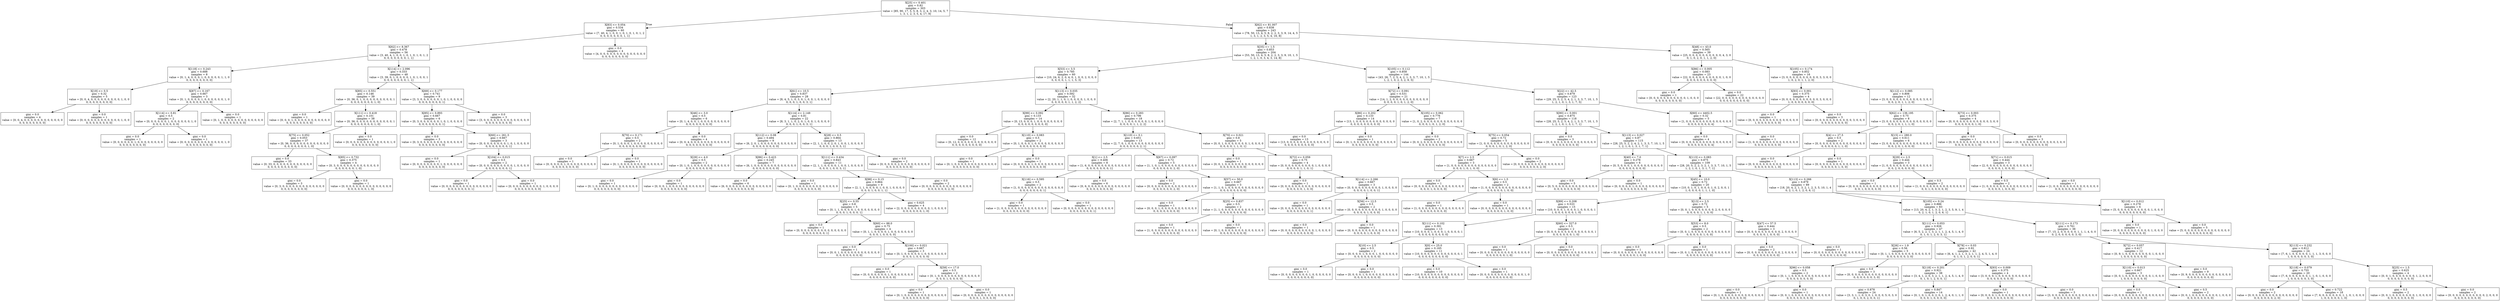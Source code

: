 digraph Tree {
node [shape=box] ;
0 [label="X[25] <= 0.401\ngini = 0.82\nsamples = 303\nvalue = [85, 90, 17, 5, 5, 8, 3, 2, 4, 3, 10, 14, 5, 7\n1, 3, 1, 2, 3, 5, 4, 17, 9]"] ;
1 [label="X[83] <= 0.054\ngini = 0.534\nsamples = 60\nvalue = [7, 40, 4, 1, 0, 0, 1, 0, 1, 0, 1, 0, 1, 2\n0, 0, 0, 0, 0, 0, 0, 1, 1]"] ;
0 -> 1 [labeldistance=2.5, labelangle=45, headlabel="True"] ;
2 [label="X[62] <= 8.367\ngini = 0.478\nsamples = 56\nvalue = [3, 40, 4, 1, 0, 0, 1, 0, 1, 0, 1, 0, 1, 2\n0, 0, 0, 0, 0, 0, 0, 1, 1]"] ;
1 -> 2 ;
3 [label="X[118] <= 0.243\ngini = 0.688\nsamples = 8\nvalue = [0, 1, 4, 0, 0, 0, 1, 0, 0, 0, 0, 0, 1, 1, 0\n0, 0, 0, 0, 0, 0, 0, 0]"] ;
2 -> 3 ;
4 [label="X[19] <= 0.5\ngini = 0.32\nsamples = 5\nvalue = [0, 0, 4, 0, 0, 0, 0, 0, 0, 0, 0, 0, 1, 0, 0\n0, 0, 0, 0, 0, 0, 0, 0]"] ;
3 -> 4 ;
5 [label="gini = 0.0\nsamples = 4\nvalue = [0, 0, 4, 0, 0, 0, 0, 0, 0, 0, 0, 0, 0, 0, 0\n0, 0, 0, 0, 0, 0, 0, 0]"] ;
4 -> 5 ;
6 [label="gini = 0.0\nsamples = 1\nvalue = [0, 0, 0, 0, 0, 0, 0, 0, 0, 0, 0, 0, 1, 0, 0\n0, 0, 0, 0, 0, 0, 0, 0]"] ;
4 -> 6 ;
7 [label="X[87] <= 0.167\ngini = 0.667\nsamples = 3\nvalue = [0, 1, 0, 0, 0, 0, 1, 0, 0, 0, 0, 0, 0, 1, 0\n0, 0, 0, 0, 0, 0, 0, 0]"] ;
3 -> 7 ;
8 [label="X[114] <= 0.81\ngini = 0.5\nsamples = 2\nvalue = [0, 0, 0, 0, 0, 0, 1, 0, 0, 0, 0, 0, 0, 1, 0\n0, 0, 0, 0, 0, 0, 0, 0]"] ;
7 -> 8 ;
9 [label="gini = 0.0\nsamples = 1\nvalue = [0, 0, 0, 0, 0, 0, 1, 0, 0, 0, 0, 0, 0, 0, 0\n0, 0, 0, 0, 0, 0, 0, 0]"] ;
8 -> 9 ;
10 [label="gini = 0.0\nsamples = 1\nvalue = [0, 0, 0, 0, 0, 0, 0, 0, 0, 0, 0, 0, 0, 1, 0\n0, 0, 0, 0, 0, 0, 0, 0]"] ;
8 -> 10 ;
11 [label="gini = 0.0\nsamples = 1\nvalue = [0, 1, 0, 0, 0, 0, 0, 0, 0, 0, 0, 0, 0, 0, 0\n0, 0, 0, 0, 0, 0, 0, 0]"] ;
7 -> 11 ;
12 [label="X[114] <= 2.096\ngini = 0.333\nsamples = 48\nvalue = [3, 39, 0, 1, 0, 0, 0, 0, 1, 0, 1, 0, 0, 1\n0, 0, 0, 0, 0, 0, 0, 1, 1]"] ;
2 -> 12 ;
13 [label="X[85] <= 0.551\ngini = 0.146\nsamples = 39\nvalue = [0, 36, 0, 1, 0, 0, 0, 0, 0, 0, 0, 0, 0, 1\n0, 0, 0, 0, 0, 0, 0, 1, 0]"] ;
12 -> 13 ;
14 [label="gini = 0.0\nsamples = 1\nvalue = [0, 0, 0, 1, 0, 0, 0, 0, 0, 0, 0, 0, 0, 0, 0\n0, 0, 0, 0, 0, 0, 0, 0]"] ;
13 -> 14 ;
15 [label="X[111] <= 0.418\ngini = 0.101\nsamples = 38\nvalue = [0, 36, 0, 0, 0, 0, 0, 0, 0, 0, 0, 0, 0, 1\n0, 0, 0, 0, 0, 0, 0, 1, 0]"] ;
13 -> 15 ;
16 [label="X[75] <= 0.052\ngini = 0.053\nsamples = 37\nvalue = [0, 36, 0, 0, 0, 0, 0, 0, 0, 0, 0, 0, 0, 0\n0, 0, 0, 0, 0, 0, 0, 1, 0]"] ;
15 -> 16 ;
17 [label="gini = 0.0\nsamples = 33\nvalue = [0, 33, 0, 0, 0, 0, 0, 0, 0, 0, 0, 0, 0, 0\n0, 0, 0, 0, 0, 0, 0, 0, 0]"] ;
16 -> 17 ;
18 [label="X[85] <= 0.732\ngini = 0.375\nsamples = 4\nvalue = [0, 3, 0, 0, 0, 0, 0, 0, 0, 0, 0, 0, 0, 0, 0\n0, 0, 0, 0, 0, 0, 1, 0]"] ;
16 -> 18 ;
19 [label="gini = 0.0\nsamples = 3\nvalue = [0, 3, 0, 0, 0, 0, 0, 0, 0, 0, 0, 0, 0, 0, 0\n0, 0, 0, 0, 0, 0, 0, 0]"] ;
18 -> 19 ;
20 [label="gini = 0.0\nsamples = 1\nvalue = [0, 0, 0, 0, 0, 0, 0, 0, 0, 0, 0, 0, 0, 0, 0\n0, 0, 0, 0, 0, 0, 1, 0]"] ;
18 -> 20 ;
21 [label="gini = 0.0\nsamples = 1\nvalue = [0, 0, 0, 0, 0, 0, 0, 0, 0, 0, 0, 0, 0, 1, 0\n0, 0, 0, 0, 0, 0, 0, 0]"] ;
15 -> 21 ;
22 [label="X[69] <= 0.177\ngini = 0.741\nsamples = 9\nvalue = [3, 3, 0, 0, 0, 0, 0, 0, 1, 0, 1, 0, 0, 0, 0\n0, 0, 0, 0, 0, 0, 0, 1]"] ;
12 -> 22 ;
23 [label="X[85] <= 0.893\ngini = 0.667\nsamples = 6\nvalue = [0, 3, 0, 0, 0, 0, 0, 0, 1, 0, 1, 0, 0, 0, 0\n0, 0, 0, 0, 0, 0, 0, 1]"] ;
22 -> 23 ;
24 [label="gini = 0.0\nsamples = 3\nvalue = [0, 3, 0, 0, 0, 0, 0, 0, 0, 0, 0, 0, 0, 0, 0\n0, 0, 0, 0, 0, 0, 0, 0]"] ;
23 -> 24 ;
25 [label="X[60] <= 261.5\ngini = 0.667\nsamples = 3\nvalue = [0, 0, 0, 0, 0, 0, 0, 0, 1, 0, 1, 0, 0, 0, 0\n0, 0, 0, 0, 0, 0, 0, 1]"] ;
23 -> 25 ;
26 [label="gini = 0.0\nsamples = 1\nvalue = [0, 0, 0, 0, 0, 0, 0, 0, 1, 0, 0, 0, 0, 0, 0\n0, 0, 0, 0, 0, 0, 0, 0]"] ;
25 -> 26 ;
27 [label="X[104] <= 0.015\ngini = 0.5\nsamples = 2\nvalue = [0, 0, 0, 0, 0, 0, 0, 0, 0, 0, 1, 0, 0, 0, 0\n0, 0, 0, 0, 0, 0, 0, 1]"] ;
25 -> 27 ;
28 [label="gini = 0.0\nsamples = 1\nvalue = [0, 0, 0, 0, 0, 0, 0, 0, 0, 0, 0, 0, 0, 0, 0\n0, 0, 0, 0, 0, 0, 0, 1]"] ;
27 -> 28 ;
29 [label="gini = 0.0\nsamples = 1\nvalue = [0, 0, 0, 0, 0, 0, 0, 0, 0, 0, 1, 0, 0, 0, 0\n0, 0, 0, 0, 0, 0, 0, 0]"] ;
27 -> 29 ;
30 [label="gini = 0.0\nsamples = 3\nvalue = [3, 0, 0, 0, 0, 0, 0, 0, 0, 0, 0, 0, 0, 0, 0\n0, 0, 0, 0, 0, 0, 0, 0]"] ;
22 -> 30 ;
31 [label="gini = 0.0\nsamples = 4\nvalue = [4, 0, 0, 0, 0, 0, 0, 0, 0, 0, 0, 0, 0, 0, 0\n0, 0, 0, 0, 0, 0, 0, 0]"] ;
1 -> 31 ;
32 [label="X[62] <= 81.007\ngini = 0.838\nsamples = 243\nvalue = [78, 50, 13, 4, 5, 8, 2, 2, 3, 3, 9, 14, 4, 5\n1, 3, 1, 2, 3, 5, 4, 16, 8]"] ;
0 -> 32 [labeldistance=2.5, labelangle=-45, headlabel="False"] ;
33 [label="X[35] <= 1.5\ngini = 0.853\nsamples = 204\nvalue = [53, 50, 13, 4, 5, 8, 2, 2, 3, 3, 9, 10, 1, 5\n1, 2, 1, 0, 3, 4, 3, 14, 8]"] ;
32 -> 33 ;
34 [label="X[53] <= 3.5\ngini = 0.785\nsamples = 60\nvalue = [10, 24, 6, 2, 0, 4, 0, 1, 0, 0, 2, 0, 0, 0\n0, 0, 0, 0, 1, 1, 1, 5, 3]"] ;
33 -> 34 ;
35 [label="X[61] <= 10.5\ngini = 0.837\nsamples = 28\nvalue = [8, 4, 5, 1, 0, 3, 0, 1, 0, 0, 1, 0, 0, 0, 0\n0, 0, 0, 1, 0, 0, 3, 1]"] ;
34 -> 35 ;
36 [label="X[46] <= 3.0\ngini = 0.5\nsamples = 6\nvalue = [0, 1, 4, 0, 0, 1, 0, 0, 0, 0, 0, 0, 0, 0, 0\n0, 0, 0, 0, 0, 0, 0, 0]"] ;
35 -> 36 ;
37 [label="X[70] <= 0.171\ngini = 0.5\nsamples = 2\nvalue = [0, 1, 0, 0, 0, 1, 0, 0, 0, 0, 0, 0, 0, 0, 0\n0, 0, 0, 0, 0, 0, 0, 0]"] ;
36 -> 37 ;
38 [label="gini = 0.0\nsamples = 1\nvalue = [0, 0, 0, 0, 0, 1, 0, 0, 0, 0, 0, 0, 0, 0, 0\n0, 0, 0, 0, 0, 0, 0, 0]"] ;
37 -> 38 ;
39 [label="gini = 0.0\nsamples = 1\nvalue = [0, 1, 0, 0, 0, 0, 0, 0, 0, 0, 0, 0, 0, 0, 0\n0, 0, 0, 0, 0, 0, 0, 0]"] ;
37 -> 39 ;
40 [label="gini = 0.0\nsamples = 4\nvalue = [0, 0, 4, 0, 0, 0, 0, 0, 0, 0, 0, 0, 0, 0, 0\n0, 0, 0, 0, 0, 0, 0, 0]"] ;
36 -> 40 ;
41 [label="X[114] <= 2.149\ngini = 0.81\nsamples = 22\nvalue = [8, 3, 1, 1, 0, 2, 0, 1, 0, 0, 1, 0, 0, 0, 0\n0, 0, 0, 1, 0, 0, 3, 1]"] ;
35 -> 41 ;
42 [label="X[112] <= 0.08\ngini = 0.494\nsamples = 9\nvalue = [6, 2, 0, 1, 0, 0, 0, 0, 0, 0, 0, 0, 0, 0, 0\n0, 0, 0, 0, 0, 0, 0, 0]"] ;
41 -> 42 ;
43 [label="X[29] <= 4.0\ngini = 0.5\nsamples = 2\nvalue = [0, 1, 0, 1, 0, 0, 0, 0, 0, 0, 0, 0, 0, 0, 0\n0, 0, 0, 0, 0, 0, 0, 0]"] ;
42 -> 43 ;
44 [label="gini = 0.0\nsamples = 1\nvalue = [0, 1, 0, 0, 0, 0, 0, 0, 0, 0, 0, 0, 0, 0, 0\n0, 0, 0, 0, 0, 0, 0, 0]"] ;
43 -> 44 ;
45 [label="gini = 0.0\nsamples = 1\nvalue = [0, 0, 0, 1, 0, 0, 0, 0, 0, 0, 0, 0, 0, 0, 0\n0, 0, 0, 0, 0, 0, 0, 0]"] ;
43 -> 45 ;
46 [label="X[86] <= 0.423\ngini = 0.245\nsamples = 7\nvalue = [6, 1, 0, 0, 0, 0, 0, 0, 0, 0, 0, 0, 0, 0, 0\n0, 0, 0, 0, 0, 0, 0, 0]"] ;
42 -> 46 ;
47 [label="gini = 0.0\nsamples = 6\nvalue = [6, 0, 0, 0, 0, 0, 0, 0, 0, 0, 0, 0, 0, 0, 0\n0, 0, 0, 0, 0, 0, 0, 0]"] ;
46 -> 47 ;
48 [label="gini = 0.0\nsamples = 1\nvalue = [0, 1, 0, 0, 0, 0, 0, 0, 0, 0, 0, 0, 0, 0, 0\n0, 0, 0, 0, 0, 0, 0, 0]"] ;
46 -> 48 ;
49 [label="X[28] <= 0.5\ngini = 0.864\nsamples = 13\nvalue = [2, 1, 1, 0, 0, 2, 0, 1, 0, 0, 1, 0, 0, 0, 0\n0, 0, 0, 1, 0, 0, 3, 1]"] ;
41 -> 49 ;
50 [label="X[111] <= 0.434\ngini = 0.843\nsamples = 11\nvalue = [2, 1, 1, 0, 0, 0, 0, 1, 0, 0, 1, 0, 0, 0, 0\n0, 0, 0, 1, 0, 0, 3, 1]"] ;
49 -> 50 ;
51 [label="X[98] <= 0.15\ngini = 0.864\nsamples = 9\nvalue = [2, 1, 1, 0, 0, 0, 0, 1, 0, 0, 1, 0, 0, 0, 0\n0, 0, 0, 1, 0, 0, 1, 1]"] ;
50 -> 51 ;
52 [label="X[25] <= 0.55\ngini = 0.8\nsamples = 5\nvalue = [0, 1, 1, 0, 0, 0, 0, 1, 0, 0, 0, 0, 0, 0, 0\n0, 0, 0, 1, 0, 0, 0, 1]"] ;
51 -> 52 ;
53 [label="gini = 0.0\nsamples = 1\nvalue = [0, 0, 0, 0, 0, 0, 0, 0, 0, 0, 0, 0, 0, 0, 0\n0, 0, 0, 0, 0, 0, 0, 1]"] ;
52 -> 53 ;
54 [label="X[60] <= 88.0\ngini = 0.75\nsamples = 4\nvalue = [0, 1, 1, 0, 0, 0, 0, 1, 0, 0, 0, 0, 0, 0, 0\n0, 0, 0, 1, 0, 0, 0, 0]"] ;
52 -> 54 ;
55 [label="gini = 0.0\nsamples = 1\nvalue = [0, 0, 1, 0, 0, 0, 0, 0, 0, 0, 0, 0, 0, 0, 0\n0, 0, 0, 0, 0, 0, 0, 0]"] ;
54 -> 55 ;
56 [label="X[100] <= 0.021\ngini = 0.667\nsamples = 3\nvalue = [0, 1, 0, 0, 0, 0, 0, 1, 0, 0, 0, 0, 0, 0, 0\n0, 0, 0, 1, 0, 0, 0, 0]"] ;
54 -> 56 ;
57 [label="gini = 0.0\nsamples = 1\nvalue = [0, 0, 0, 0, 0, 0, 0, 1, 0, 0, 0, 0, 0, 0, 0\n0, 0, 0, 0, 0, 0, 0, 0]"] ;
56 -> 57 ;
58 [label="X[58] <= 17.0\ngini = 0.5\nsamples = 2\nvalue = [0, 1, 0, 0, 0, 0, 0, 0, 0, 0, 0, 0, 0, 0, 0\n0, 0, 0, 1, 0, 0, 0, 0]"] ;
56 -> 58 ;
59 [label="gini = 0.0\nsamples = 1\nvalue = [0, 1, 0, 0, 0, 0, 0, 0, 0, 0, 0, 0, 0, 0, 0\n0, 0, 0, 0, 0, 0, 0, 0]"] ;
58 -> 59 ;
60 [label="gini = 0.0\nsamples = 1\nvalue = [0, 0, 0, 0, 0, 0, 0, 0, 0, 0, 0, 0, 0, 0, 0\n0, 0, 0, 1, 0, 0, 0, 0]"] ;
58 -> 60 ;
61 [label="gini = 0.625\nsamples = 4\nvalue = [2, 0, 0, 0, 0, 0, 0, 0, 0, 0, 1, 0, 0, 0, 0\n0, 0, 0, 0, 0, 0, 1, 0]"] ;
51 -> 61 ;
62 [label="gini = 0.0\nsamples = 2\nvalue = [0, 0, 0, 0, 0, 0, 0, 0, 0, 0, 0, 0, 0, 0, 0\n0, 0, 0, 0, 0, 0, 2, 0]"] ;
50 -> 62 ;
63 [label="gini = 0.0\nsamples = 2\nvalue = [0, 0, 0, 0, 0, 2, 0, 0, 0, 0, 0, 0, 0, 0, 0\n0, 0, 0, 0, 0, 0, 0, 0]"] ;
49 -> 63 ;
64 [label="X[113] <= 0.035\ngini = 0.592\nsamples = 32\nvalue = [2, 20, 1, 1, 0, 1, 0, 0, 0, 0, 1, 0, 0, 0\n0, 0, 0, 0, 0, 1, 1, 2, 2]"] ;
34 -> 64 ;
65 [label="X[99] <= 0.092\ngini = 0.133\nsamples = 14\nvalue = [0, 13, 0, 0, 0, 1, 0, 0, 0, 0, 0, 0, 0, 0\n0, 0, 0, 0, 0, 0, 0, 0, 0]"] ;
64 -> 65 ;
66 [label="gini = 0.0\nsamples = 12\nvalue = [0, 12, 0, 0, 0, 0, 0, 0, 0, 0, 0, 0, 0, 0\n0, 0, 0, 0, 0, 0, 0, 0, 0]"] ;
65 -> 66 ;
67 [label="X[110] <= 0.083\ngini = 0.5\nsamples = 2\nvalue = [0, 1, 0, 0, 0, 1, 0, 0, 0, 0, 0, 0, 0, 0, 0\n0, 0, 0, 0, 0, 0, 0, 0]"] ;
65 -> 67 ;
68 [label="gini = 0.0\nsamples = 1\nvalue = [0, 1, 0, 0, 0, 0, 0, 0, 0, 0, 0, 0, 0, 0, 0\n0, 0, 0, 0, 0, 0, 0, 0]"] ;
67 -> 68 ;
69 [label="gini = 0.0\nsamples = 1\nvalue = [0, 0, 0, 0, 0, 1, 0, 0, 0, 0, 0, 0, 0, 0, 0\n0, 0, 0, 0, 0, 0, 0, 0]"] ;
67 -> 69 ;
70 [label="X[86] <= 0.283\ngini = 0.796\nsamples = 18\nvalue = [2, 7, 1, 1, 0, 0, 0, 0, 0, 0, 1, 0, 0, 0, 0\n0, 0, 0, 0, 1, 1, 2, 2]"] ;
64 -> 70 ;
71 [label="X[110] <= 0.1\ngini = 0.651\nsamples = 13\nvalue = [2, 7, 0, 1, 0, 0, 0, 0, 0, 0, 0, 0, 0, 0, 0\n0, 0, 0, 0, 0, 0, 2, 1]"] ;
70 -> 71 ;
72 [label="X[1] <= 2.5\ngini = 0.406\nsamples = 8\nvalue = [1, 6, 0, 0, 0, 0, 0, 0, 0, 0, 0, 0, 0, 0, 0\n0, 0, 0, 0, 0, 0, 0, 1]"] ;
71 -> 72 ;
73 [label="X[116] <= 0.595\ngini = 0.5\nsamples = 2\nvalue = [1, 0, 0, 0, 0, 0, 0, 0, 0, 0, 0, 0, 0, 0, 0\n0, 0, 0, 0, 0, 0, 0, 1]"] ;
72 -> 73 ;
74 [label="gini = 0.0\nsamples = 1\nvalue = [1, 0, 0, 0, 0, 0, 0, 0, 0, 0, 0, 0, 0, 0, 0\n0, 0, 0, 0, 0, 0, 0, 0]"] ;
73 -> 74 ;
75 [label="gini = 0.0\nsamples = 1\nvalue = [0, 0, 0, 0, 0, 0, 0, 0, 0, 0, 0, 0, 0, 0, 0\n0, 0, 0, 0, 0, 0, 0, 1]"] ;
73 -> 75 ;
76 [label="gini = 0.0\nsamples = 6\nvalue = [0, 6, 0, 0, 0, 0, 0, 0, 0, 0, 0, 0, 0, 0, 0\n0, 0, 0, 0, 0, 0, 0, 0]"] ;
72 -> 76 ;
77 [label="X[67] <= 0.097\ngini = 0.72\nsamples = 5\nvalue = [1, 1, 0, 1, 0, 0, 0, 0, 0, 0, 0, 0, 0, 0, 0\n0, 0, 0, 0, 0, 0, 2, 0]"] ;
71 -> 77 ;
78 [label="gini = 0.0\nsamples = 2\nvalue = [0, 0, 0, 0, 0, 0, 0, 0, 0, 0, 0, 0, 0, 0, 0\n0, 0, 0, 0, 0, 0, 2, 0]"] ;
77 -> 78 ;
79 [label="X[57] <= 50.0\ngini = 0.667\nsamples = 3\nvalue = [1, 1, 0, 1, 0, 0, 0, 0, 0, 0, 0, 0, 0, 0, 0\n0, 0, 0, 0, 0, 0, 0, 0]"] ;
77 -> 79 ;
80 [label="gini = 0.0\nsamples = 1\nvalue = [0, 0, 0, 1, 0, 0, 0, 0, 0, 0, 0, 0, 0, 0, 0\n0, 0, 0, 0, 0, 0, 0, 0]"] ;
79 -> 80 ;
81 [label="X[25] <= 0.837\ngini = 0.5\nsamples = 2\nvalue = [1, 1, 0, 0, 0, 0, 0, 0, 0, 0, 0, 0, 0, 0, 0\n0, 0, 0, 0, 0, 0, 0, 0]"] ;
79 -> 81 ;
82 [label="gini = 0.0\nsamples = 1\nvalue = [1, 0, 0, 0, 0, 0, 0, 0, 0, 0, 0, 0, 0, 0, 0\n0, 0, 0, 0, 0, 0, 0, 0]"] ;
81 -> 82 ;
83 [label="gini = 0.0\nsamples = 1\nvalue = [0, 1, 0, 0, 0, 0, 0, 0, 0, 0, 0, 0, 0, 0, 0\n0, 0, 0, 0, 0, 0, 0, 0]"] ;
81 -> 83 ;
84 [label="X[70] <= 0.021\ngini = 0.8\nsamples = 5\nvalue = [0, 0, 1, 0, 0, 0, 0, 0, 0, 0, 1, 0, 0, 0, 0\n0, 0, 0, 0, 1, 1, 0, 1]"] ;
70 -> 84 ;
85 [label="gini = 0.0\nsamples = 1\nvalue = [0, 0, 1, 0, 0, 0, 0, 0, 0, 0, 0, 0, 0, 0, 0\n0, 0, 0, 0, 0, 0, 0, 0]"] ;
84 -> 85 ;
86 [label="X[72] <= 0.059\ngini = 0.75\nsamples = 4\nvalue = [0, 0, 0, 0, 0, 0, 0, 0, 0, 0, 1, 0, 0, 0, 0\n0, 0, 0, 0, 1, 1, 0, 1]"] ;
84 -> 86 ;
87 [label="gini = 0.0\nsamples = 1\nvalue = [0, 0, 0, 0, 0, 0, 0, 0, 0, 0, 0, 0, 0, 0, 0\n0, 0, 0, 0, 0, 1, 0, 0]"] ;
86 -> 87 ;
88 [label="X[114] <= 2.266\ngini = 0.667\nsamples = 3\nvalue = [0, 0, 0, 0, 0, 0, 0, 0, 0, 0, 1, 0, 0, 0, 0\n0, 0, 0, 0, 1, 0, 0, 1]"] ;
86 -> 88 ;
89 [label="gini = 0.0\nsamples = 1\nvalue = [0, 0, 0, 0, 0, 0, 0, 0, 0, 0, 0, 0, 0, 0, 0\n0, 0, 0, 0, 0, 0, 0, 1]"] ;
88 -> 89 ;
90 [label="X[56] <= 12.5\ngini = 0.5\nsamples = 2\nvalue = [0, 0, 0, 0, 0, 0, 0, 0, 0, 0, 1, 0, 0, 0, 0\n0, 0, 0, 0, 1, 0, 0, 0]"] ;
88 -> 90 ;
91 [label="gini = 0.0\nsamples = 1\nvalue = [0, 0, 0, 0, 0, 0, 0, 0, 0, 0, 1, 0, 0, 0, 0\n0, 0, 0, 0, 0, 0, 0, 0]"] ;
90 -> 91 ;
92 [label="gini = 0.0\nsamples = 1\nvalue = [0, 0, 0, 0, 0, 0, 0, 0, 0, 0, 0, 0, 0, 0, 0\n0, 0, 0, 0, 1, 0, 0, 0]"] ;
90 -> 92 ;
93 [label="X[105] <= 0.112\ngini = 0.858\nsamples = 144\nvalue = [43, 26, 7, 2, 5, 4, 2, 1, 3, 3, 7, 10, 1, 5\n1, 2, 1, 0, 2, 3, 2, 9, 5]"] ;
33 -> 93 ;
94 [label="X[72] <= 0.091\ngini = 0.531\nsamples = 21\nvalue = [14, 1, 2, 0, 0, 0, 0, 0, 0, 0, 0, 0, 0, 0\n0, 0, 0, 0, 1, 0, 1, 2, 0]"] ;
93 -> 94 ;
95 [label="X[86] <= 0.202\ngini = 0.133\nsamples = 14\nvalue = [13, 1, 0, 0, 0, 0, 0, 0, 0, 0, 0, 0, 0, 0\n0, 0, 0, 0, 0, 0, 0, 0, 0]"] ;
94 -> 95 ;
96 [label="gini = 0.0\nsamples = 13\nvalue = [13, 0, 0, 0, 0, 0, 0, 0, 0, 0, 0, 0, 0, 0\n0, 0, 0, 0, 0, 0, 0, 0, 0]"] ;
95 -> 96 ;
97 [label="gini = 0.0\nsamples = 1\nvalue = [0, 1, 0, 0, 0, 0, 0, 0, 0, 0, 0, 0, 0, 0, 0\n0, 0, 0, 0, 0, 0, 0, 0]"] ;
95 -> 97 ;
98 [label="X[105] <= 0.062\ngini = 0.776\nsamples = 7\nvalue = [1, 0, 2, 0, 0, 0, 0, 0, 0, 0, 0, 0, 0, 0, 0\n0, 0, 0, 1, 0, 1, 2, 0]"] ;
94 -> 98 ;
99 [label="gini = 0.0\nsamples = 2\nvalue = [0, 0, 2, 0, 0, 0, 0, 0, 0, 0, 0, 0, 0, 0, 0\n0, 0, 0, 0, 0, 0, 0, 0]"] ;
98 -> 99 ;
100 [label="X[75] <= 0.054\ngini = 0.72\nsamples = 5\nvalue = [1, 0, 0, 0, 0, 0, 0, 0, 0, 0, 0, 0, 0, 0, 0\n0, 0, 0, 1, 0, 1, 2, 0]"] ;
98 -> 100 ;
101 [label="X[7] <= 2.5\ngini = 0.667\nsamples = 3\nvalue = [1, 0, 0, 0, 0, 0, 0, 0, 0, 0, 0, 0, 0, 0, 0\n0, 0, 0, 1, 0, 1, 0, 0]"] ;
100 -> 101 ;
102 [label="gini = 0.0\nsamples = 1\nvalue = [0, 0, 0, 0, 0, 0, 0, 0, 0, 0, 0, 0, 0, 0, 0\n0, 0, 0, 1, 0, 0, 0, 0]"] ;
101 -> 102 ;
103 [label="X[6] <= 1.5\ngini = 0.5\nsamples = 2\nvalue = [1, 0, 0, 0, 0, 0, 0, 0, 0, 0, 0, 0, 0, 0, 0\n0, 0, 0, 0, 0, 1, 0, 0]"] ;
101 -> 103 ;
104 [label="gini = 0.0\nsamples = 1\nvalue = [1, 0, 0, 0, 0, 0, 0, 0, 0, 0, 0, 0, 0, 0, 0\n0, 0, 0, 0, 0, 0, 0, 0]"] ;
103 -> 104 ;
105 [label="gini = 0.0\nsamples = 1\nvalue = [0, 0, 0, 0, 0, 0, 0, 0, 0, 0, 0, 0, 0, 0, 0\n0, 0, 0, 0, 0, 1, 0, 0]"] ;
103 -> 105 ;
106 [label="gini = 0.0\nsamples = 2\nvalue = [0, 0, 0, 0, 0, 0, 0, 0, 0, 0, 0, 0, 0, 0, 0\n0, 0, 0, 0, 0, 0, 2, 0]"] ;
100 -> 106 ;
107 [label="X[22] <= 42.5\ngini = 0.879\nsamples = 123\nvalue = [29, 25, 5, 2, 5, 4, 2, 1, 3, 3, 7, 10, 1, 5\n1, 2, 1, 0, 1, 3, 1, 7, 5]"] ;
93 -> 107 ;
108 [label="X[90] <= 0.001\ngini = 0.875\nsamples = 118\nvalue = [28, 25, 5, 2, 5, 4, 2, 1, 3, 3, 7, 10, 1, 5\n1, 2, 1, 0, 1, 3, 1, 7, 1]"] ;
107 -> 108 ;
109 [label="gini = 0.0\nsamples = 3\nvalue = [0, 0, 0, 0, 3, 0, 0, 0, 0, 0, 0, 0, 0, 0, 0\n0, 0, 0, 0, 0, 0, 0, 0]"] ;
108 -> 109 ;
110 [label="X[113] <= 0.027\ngini = 0.87\nsamples = 115\nvalue = [28, 25, 5, 2, 2, 4, 2, 1, 3, 3, 7, 10, 1, 5\n1, 2, 1, 0, 1, 3, 1, 7, 1]"] ;
108 -> 110 ;
111 [label="X[40] <= 7.0\ngini = 0.278\nsamples = 6\nvalue = [0, 5, 0, 0, 0, 1, 0, 0, 0, 0, 0, 0, 0, 0, 0\n0, 0, 0, 0, 0, 0, 0, 0]"] ;
110 -> 111 ;
112 [label="gini = 0.0\nsamples = 5\nvalue = [0, 5, 0, 0, 0, 0, 0, 0, 0, 0, 0, 0, 0, 0, 0\n0, 0, 0, 0, 0, 0, 0, 0]"] ;
111 -> 112 ;
113 [label="gini = 0.0\nsamples = 1\nvalue = [0, 0, 0, 0, 0, 1, 0, 0, 0, 0, 0, 0, 0, 0, 0\n0, 0, 0, 0, 0, 0, 0, 0]"] ;
111 -> 113 ;
114 [label="X[113] <= 0.083\ngini = 0.875\nsamples = 109\nvalue = [28, 20, 5, 2, 2, 3, 2, 1, 3, 3, 7, 10, 1, 5\n1, 2, 1, 0, 1, 3, 1, 7, 1]"] ;
110 -> 114 ;
115 [label="X[45] <= 10.0\ngini = 0.72\nsamples = 20\nvalue = [10, 0, 1, 0, 1, 0, 0, 0, 1, 0, 2, 0, 0, 1\n1, 0, 0, 0, 0, 1, 1, 1, 0]"] ;
114 -> 115 ;
116 [label="X[89] <= 0.208\ngini = 0.533\nsamples = 15\nvalue = [10, 0, 0, 0, 1, 0, 0, 0, 1, 0, 0, 0, 0, 1\n1, 0, 0, 0, 0, 0, 0, 1, 0]"] ;
115 -> 116 ;
117 [label="X[111] <= 0.102\ngini = 0.391\nsamples = 13\nvalue = [10, 0, 0, 0, 1, 0, 0, 0, 1, 0, 0, 0, 0, 1\n0, 0, 0, 0, 0, 0, 0, 0, 0]"] ;
116 -> 117 ;
118 [label="X[10] <= 2.5\ngini = 0.5\nsamples = 2\nvalue = [0, 0, 0, 0, 1, 0, 0, 0, 1, 0, 0, 0, 0, 0, 0\n0, 0, 0, 0, 0, 0, 0, 0]"] ;
117 -> 118 ;
119 [label="gini = 0.0\nsamples = 1\nvalue = [0, 0, 0, 0, 0, 0, 0, 0, 1, 0, 0, 0, 0, 0, 0\n0, 0, 0, 0, 0, 0, 0, 0]"] ;
118 -> 119 ;
120 [label="gini = 0.0\nsamples = 1\nvalue = [0, 0, 0, 0, 1, 0, 0, 0, 0, 0, 0, 0, 0, 0, 0\n0, 0, 0, 0, 0, 0, 0, 0]"] ;
118 -> 120 ;
121 [label="X[0] <= 25.0\ngini = 0.165\nsamples = 11\nvalue = [10, 0, 0, 0, 0, 0, 0, 0, 0, 0, 0, 0, 0, 1\n0, 0, 0, 0, 0, 0, 0, 0, 0]"] ;
117 -> 121 ;
122 [label="gini = 0.0\nsamples = 10\nvalue = [10, 0, 0, 0, 0, 0, 0, 0, 0, 0, 0, 0, 0, 0\n0, 0, 0, 0, 0, 0, 0, 0, 0]"] ;
121 -> 122 ;
123 [label="gini = 0.0\nsamples = 1\nvalue = [0, 0, 0, 0, 0, 0, 0, 0, 0, 0, 0, 0, 0, 1, 0\n0, 0, 0, 0, 0, 0, 0, 0]"] ;
121 -> 123 ;
124 [label="X[60] <= 327.0\ngini = 0.5\nsamples = 2\nvalue = [0, 0, 0, 0, 0, 0, 0, 0, 0, 0, 0, 0, 0, 0, 1\n0, 0, 0, 0, 0, 0, 1, 0]"] ;
116 -> 124 ;
125 [label="gini = 0.0\nsamples = 1\nvalue = [0, 0, 0, 0, 0, 0, 0, 0, 0, 0, 0, 0, 0, 0, 0\n0, 0, 0, 0, 0, 0, 1, 0]"] ;
124 -> 125 ;
126 [label="gini = 0.0\nsamples = 1\nvalue = [0, 0, 0, 0, 0, 0, 0, 0, 0, 0, 0, 0, 0, 0, 1\n0, 0, 0, 0, 0, 0, 0, 0]"] ;
124 -> 126 ;
127 [label="X[13] <= 2.5\ngini = 0.72\nsamples = 5\nvalue = [0, 0, 1, 0, 0, 0, 0, 0, 0, 0, 2, 0, 0, 0, 0\n0, 0, 0, 0, 1, 1, 0, 0]"] ;
115 -> 127 ;
128 [label="X[53] <= 8.0\ngini = 0.5\nsamples = 2\nvalue = [0, 0, 1, 0, 0, 0, 0, 0, 0, 0, 0, 0, 0, 0, 0\n0, 0, 0, 0, 0, 1, 0, 0]"] ;
127 -> 128 ;
129 [label="gini = 0.0\nsamples = 1\nvalue = [0, 0, 0, 0, 0, 0, 0, 0, 0, 0, 0, 0, 0, 0, 0\n0, 0, 0, 0, 0, 1, 0, 0]"] ;
128 -> 129 ;
130 [label="gini = 0.0\nsamples = 1\nvalue = [0, 0, 1, 0, 0, 0, 0, 0, 0, 0, 0, 0, 0, 0, 0\n0, 0, 0, 0, 0, 0, 0, 0]"] ;
128 -> 130 ;
131 [label="X[47] <= 57.5\ngini = 0.444\nsamples = 3\nvalue = [0, 0, 0, 0, 0, 0, 0, 0, 0, 0, 2, 0, 0, 0, 0\n0, 0, 0, 0, 1, 0, 0, 0]"] ;
127 -> 131 ;
132 [label="gini = 0.0\nsamples = 2\nvalue = [0, 0, 0, 0, 0, 0, 0, 0, 0, 0, 2, 0, 0, 0, 0\n0, 0, 0, 0, 0, 0, 0, 0]"] ;
131 -> 132 ;
133 [label="gini = 0.0\nsamples = 1\nvalue = [0, 0, 0, 0, 0, 0, 0, 0, 0, 0, 0, 0, 0, 0, 0\n0, 0, 0, 0, 1, 0, 0, 0]"] ;
131 -> 133 ;
134 [label="X[113] <= 0.266\ngini = 0.879\nsamples = 89\nvalue = [18, 20, 4, 2, 1, 3, 2, 1, 2, 3, 5, 10, 1, 4\n0, 2, 1, 0, 1, 2, 0, 6, 1]"] ;
114 -> 134 ;
135 [label="X[105] <= 0.24\ngini = 0.886\nsamples = 83\nvalue = [13, 20, 4, 2, 1, 3, 2, 1, 2, 3, 5, 9, 1, 4\n0, 2, 1, 0, 1, 2, 0, 6, 1]"] ;
134 -> 135 ;
136 [label="X[111] <= 0.053\ngini = 0.926\nsamples = 47\nvalue = [6, 5, 2, 2, 1, 3, 2, 1, 1, 2, 4, 5, 1, 4, 0\n0, 1, 0, 1, 2, 0, 3, 1]"] ;
135 -> 136 ;
137 [label="X[26] <= 1.9\ngini = 0.56\nsamples = 5\nvalue = [0, 1, 1, 0, 0, 0, 0, 0, 0, 0, 0, 0, 0, 0, 0\n0, 0, 0, 0, 0, 0, 3, 0]"] ;
136 -> 137 ;
138 [label="X[96] <= 0.058\ngini = 0.5\nsamples = 2\nvalue = [0, 1, 1, 0, 0, 0, 0, 0, 0, 0, 0, 0, 0, 0, 0\n0, 0, 0, 0, 0, 0, 0, 0]"] ;
137 -> 138 ;
139 [label="gini = 0.0\nsamples = 1\nvalue = [0, 1, 0, 0, 0, 0, 0, 0, 0, 0, 0, 0, 0, 0, 0\n0, 0, 0, 0, 0, 0, 0, 0]"] ;
138 -> 139 ;
140 [label="gini = 0.0\nsamples = 1\nvalue = [0, 0, 1, 0, 0, 0, 0, 0, 0, 0, 0, 0, 0, 0, 0\n0, 0, 0, 0, 0, 0, 0, 0]"] ;
138 -> 140 ;
141 [label="gini = 0.0\nsamples = 3\nvalue = [0, 0, 0, 0, 0, 0, 0, 0, 0, 0, 0, 0, 0, 0, 0\n0, 0, 0, 0, 0, 0, 3, 0]"] ;
137 -> 141 ;
142 [label="X[78] <= 0.03\ngini = 0.92\nsamples = 42\nvalue = [6, 4, 1, 2, 1, 3, 2, 1, 1, 2, 4, 5, 1, 4, 0\n0, 1, 0, 1, 2, 0, 0, 1]"] ;
136 -> 142 ;
143 [label="X[118] <= 0.201\ngini = 0.921\nsamples = 38\nvalue = [3, 4, 1, 2, 0, 3, 2, 1, 1, 2, 4, 5, 1, 4, 0\n0, 1, 0, 1, 2, 0, 0, 1]"] ;
142 -> 143 ;
144 [label="gini = 0.878\nsamples = 24\nvalue = [3, 3, 1, 1, 0, 3, 0, 1, 0, 0, 0, 5, 0, 3, 0\n0, 1, 0, 0, 2, 0, 0, 1]"] ;
143 -> 144 ;
145 [label="gini = 0.847\nsamples = 14\nvalue = [0, 1, 0, 1, 0, 0, 2, 0, 1, 2, 4, 0, 1, 1, 0\n0, 0, 0, 1, 0, 0, 0, 0]"] ;
143 -> 145 ;
146 [label="X[93] <= 0.009\ngini = 0.375\nsamples = 4\nvalue = [3, 0, 0, 0, 1, 0, 0, 0, 0, 0, 0, 0, 0, 0, 0\n0, 0, 0, 0, 0, 0, 0, 0]"] ;
142 -> 146 ;
147 [label="gini = 0.0\nsamples = 1\nvalue = [0, 0, 0, 0, 1, 0, 0, 0, 0, 0, 0, 0, 0, 0, 0\n0, 0, 0, 0, 0, 0, 0, 0]"] ;
146 -> 147 ;
148 [label="gini = 0.0\nsamples = 3\nvalue = [3, 0, 0, 0, 0, 0, 0, 0, 0, 0, 0, 0, 0, 0, 0\n0, 0, 0, 0, 0, 0, 0, 0]"] ;
146 -> 148 ;
149 [label="X[111] <= 0.173\ngini = 0.761\nsamples = 36\nvalue = [7, 15, 2, 0, 0, 0, 0, 0, 1, 1, 1, 4, 0, 0\n0, 2, 0, 0, 0, 0, 0, 3, 0]"] ;
135 -> 149 ;
150 [label="X[72] <= 0.057\ngini = 0.417\nsamples = 12\nvalue = [0, 9, 1, 0, 0, 0, 0, 0, 0, 0, 0, 1, 0, 0, 0\n1, 0, 0, 0, 0, 0, 0, 0]"] ;
149 -> 150 ;
151 [label="X[110] <= 0.013\ngini = 0.667\nsamples = 3\nvalue = [0, 0, 1, 0, 0, 0, 0, 0, 0, 0, 0, 1, 0, 0, 0\n1, 0, 0, 0, 0, 0, 0, 0]"] ;
150 -> 151 ;
152 [label="gini = 0.0\nsamples = 1\nvalue = [0, 0, 0, 0, 0, 0, 0, 0, 0, 0, 0, 0, 0, 0, 0\n1, 0, 0, 0, 0, 0, 0, 0]"] ;
151 -> 152 ;
153 [label="gini = 0.5\nsamples = 2\nvalue = [0, 0, 1, 0, 0, 0, 0, 0, 0, 0, 0, 1, 0, 0, 0\n0, 0, 0, 0, 0, 0, 0, 0]"] ;
151 -> 153 ;
154 [label="gini = 0.0\nsamples = 9\nvalue = [0, 9, 0, 0, 0, 0, 0, 0, 0, 0, 0, 0, 0, 0, 0\n0, 0, 0, 0, 0, 0, 0, 0]"] ;
150 -> 154 ;
155 [label="X[113] <= 0.232\ngini = 0.812\nsamples = 24\nvalue = [7, 6, 1, 0, 0, 0, 0, 0, 1, 1, 1, 3, 0, 0, 0\n1, 0, 0, 0, 0, 0, 3, 0]"] ;
149 -> 155 ;
156 [label="X[118] <= 0.079\ngini = 0.755\nsamples = 20\nvalue = [7, 6, 0, 0, 0, 0, 0, 0, 1, 1, 0, 1, 0, 0, 0\n1, 0, 0, 0, 0, 0, 3, 0]"] ;
155 -> 156 ;
157 [label="gini = 0.0\nsamples = 2\nvalue = [0, 0, 0, 0, 0, 0, 0, 0, 0, 0, 0, 0, 0, 0, 0\n0, 0, 0, 0, 0, 0, 2, 0]"] ;
156 -> 157 ;
158 [label="gini = 0.722\nsamples = 18\nvalue = [7, 6, 0, 0, 0, 0, 0, 0, 1, 1, 0, 1, 0, 0, 0\n1, 0, 0, 0, 0, 0, 1, 0]"] ;
156 -> 158 ;
159 [label="X[25] <= 1.5\ngini = 0.625\nsamples = 4\nvalue = [0, 0, 1, 0, 0, 0, 0, 0, 0, 0, 1, 2, 0, 0, 0\n0, 0, 0, 0, 0, 0, 0, 0]"] ;
155 -> 159 ;
160 [label="gini = 0.5\nsamples = 2\nvalue = [0, 0, 1, 0, 0, 0, 0, 0, 0, 0, 1, 0, 0, 0, 0\n0, 0, 0, 0, 0, 0, 0, 0]"] ;
159 -> 160 ;
161 [label="gini = 0.0\nsamples = 2\nvalue = [0, 0, 0, 0, 0, 0, 0, 0, 0, 0, 0, 2, 0, 0, 0\n0, 0, 0, 0, 0, 0, 0, 0]"] ;
159 -> 161 ;
162 [label="X[110] <= 0.012\ngini = 0.278\nsamples = 6\nvalue = [5, 0, 0, 0, 0, 0, 0, 0, 0, 0, 0, 1, 0, 0, 0\n0, 0, 0, 0, 0, 0, 0, 0]"] ;
134 -> 162 ;
163 [label="gini = 0.0\nsamples = 1\nvalue = [0, 0, 0, 0, 0, 0, 0, 0, 0, 0, 0, 1, 0, 0, 0\n0, 0, 0, 0, 0, 0, 0, 0]"] ;
162 -> 163 ;
164 [label="gini = 0.0\nsamples = 5\nvalue = [5, 0, 0, 0, 0, 0, 0, 0, 0, 0, 0, 0, 0, 0, 0\n0, 0, 0, 0, 0, 0, 0, 0]"] ;
162 -> 164 ;
165 [label="X[60] <= 4402.5\ngini = 0.32\nsamples = 5\nvalue = [1, 0, 0, 0, 0, 0, 0, 0, 0, 0, 0, 0, 0, 0, 0\n0, 0, 0, 0, 0, 0, 0, 4]"] ;
107 -> 165 ;
166 [label="gini = 0.0\nsamples = 4\nvalue = [0, 0, 0, 0, 0, 0, 0, 0, 0, 0, 0, 0, 0, 0, 0\n0, 0, 0, 0, 0, 0, 0, 4]"] ;
165 -> 166 ;
167 [label="gini = 0.0\nsamples = 1\nvalue = [1, 0, 0, 0, 0, 0, 0, 0, 0, 0, 0, 0, 0, 0, 0\n0, 0, 0, 0, 0, 0, 0, 0]"] ;
165 -> 167 ;
168 [label="X[48] <= 43.0\ngini = 0.565\nsamples = 39\nvalue = [25, 0, 0, 0, 0, 0, 0, 0, 0, 0, 0, 4, 3, 0\n0, 1, 0, 2, 0, 1, 1, 2, 0]"] ;
32 -> 168 ;
169 [label="X[86] <= 0.005\ngini = 0.083\nsamples = 23\nvalue = [22, 0, 0, 0, 0, 0, 0, 0, 0, 0, 0, 1, 0, 0\n0, 0, 0, 0, 0, 0, 0, 0, 0]"] ;
168 -> 169 ;
170 [label="gini = 0.0\nsamples = 1\nvalue = [0, 0, 0, 0, 0, 0, 0, 0, 0, 0, 0, 1, 0, 0, 0\n0, 0, 0, 0, 0, 0, 0, 0]"] ;
169 -> 170 ;
171 [label="gini = 0.0\nsamples = 22\nvalue = [22, 0, 0, 0, 0, 0, 0, 0, 0, 0, 0, 0, 0, 0\n0, 0, 0, 0, 0, 0, 0, 0, 0]"] ;
169 -> 171 ;
172 [label="X[105] <= 0.174\ngini = 0.852\nsamples = 16\nvalue = [3, 0, 0, 0, 0, 0, 0, 0, 0, 0, 0, 3, 3, 0, 0\n1, 0, 2, 0, 1, 1, 2, 0]"] ;
168 -> 172 ;
173 [label="X[93] <= 0.001\ngini = 0.375\nsamples = 4\nvalue = [0, 0, 0, 0, 0, 0, 0, 0, 0, 0, 0, 3, 0, 0, 0\n1, 0, 0, 0, 0, 0, 0, 0]"] ;
172 -> 173 ;
174 [label="gini = 0.0\nsamples = 1\nvalue = [0, 0, 0, 0, 0, 0, 0, 0, 0, 0, 0, 0, 0, 0, 0\n1, 0, 0, 0, 0, 0, 0, 0]"] ;
173 -> 174 ;
175 [label="gini = 0.0\nsamples = 3\nvalue = [0, 0, 0, 0, 0, 0, 0, 0, 0, 0, 0, 3, 0, 0, 0\n0, 0, 0, 0, 0, 0, 0, 0]"] ;
173 -> 175 ;
176 [label="X[112] <= 0.085\ngini = 0.806\nsamples = 12\nvalue = [3, 0, 0, 0, 0, 0, 0, 0, 0, 0, 0, 0, 3, 0, 0\n0, 0, 2, 0, 1, 1, 2, 0]"] ;
172 -> 176 ;
177 [label="X[62] <= 136.195\ngini = 0.75\nsamples = 8\nvalue = [3, 0, 0, 0, 0, 0, 0, 0, 0, 0, 0, 0, 0, 0, 0\n0, 0, 2, 0, 1, 1, 1, 0]"] ;
176 -> 177 ;
178 [label="X[4] <= 27.5\ngini = 0.5\nsamples = 2\nvalue = [0, 0, 0, 0, 0, 0, 0, 0, 0, 0, 0, 0, 0, 0, 0\n0, 0, 0, 0, 0, 1, 1, 0]"] ;
177 -> 178 ;
179 [label="gini = 0.0\nsamples = 1\nvalue = [0, 0, 0, 0, 0, 0, 0, 0, 0, 0, 0, 0, 0, 0, 0\n0, 0, 0, 0, 0, 0, 1, 0]"] ;
178 -> 179 ;
180 [label="gini = 0.0\nsamples = 1\nvalue = [0, 0, 0, 0, 0, 0, 0, 0, 0, 0, 0, 0, 0, 0, 0\n0, 0, 0, 0, 0, 1, 0, 0]"] ;
178 -> 180 ;
181 [label="X[15] <= 280.0\ngini = 0.611\nsamples = 6\nvalue = [3, 0, 0, 0, 0, 0, 0, 0, 0, 0, 0, 0, 0, 0, 0\n0, 0, 2, 0, 1, 0, 0, 0]"] ;
177 -> 181 ;
182 [label="X[29] <= 2.5\ngini = 0.444\nsamples = 3\nvalue = [1, 0, 0, 0, 0, 0, 0, 0, 0, 0, 0, 0, 0, 0, 0\n0, 0, 2, 0, 0, 0, 0, 0]"] ;
181 -> 182 ;
183 [label="gini = 0.0\nsamples = 1\nvalue = [0, 0, 0, 0, 0, 0, 0, 0, 0, 0, 0, 0, 0, 0, 0\n0, 0, 1, 0, 0, 0, 0, 0]"] ;
182 -> 183 ;
184 [label="gini = 0.5\nsamples = 2\nvalue = [1, 0, 0, 0, 0, 0, 0, 0, 0, 0, 0, 0, 0, 0, 0\n0, 0, 1, 0, 0, 0, 0, 0]"] ;
182 -> 184 ;
185 [label="X[71] <= 0.015\ngini = 0.444\nsamples = 3\nvalue = [2, 0, 0, 0, 0, 0, 0, 0, 0, 0, 0, 0, 0, 0, 0\n0, 0, 0, 0, 1, 0, 0, 0]"] ;
181 -> 185 ;
186 [label="gini = 0.5\nsamples = 2\nvalue = [1, 0, 0, 0, 0, 0, 0, 0, 0, 0, 0, 0, 0, 0, 0\n0, 0, 0, 0, 1, 0, 0, 0]"] ;
185 -> 186 ;
187 [label="gini = 0.0\nsamples = 1\nvalue = [1, 0, 0, 0, 0, 0, 0, 0, 0, 0, 0, 0, 0, 0, 0\n0, 0, 0, 0, 0, 0, 0, 0]"] ;
185 -> 187 ;
188 [label="X[73] <= 0.003\ngini = 0.375\nsamples = 4\nvalue = [0, 0, 0, 0, 0, 0, 0, 0, 0, 0, 0, 0, 3, 0, 0\n0, 0, 0, 0, 0, 0, 1, 0]"] ;
176 -> 188 ;
189 [label="gini = 0.0\nsamples = 1\nvalue = [0, 0, 0, 0, 0, 0, 0, 0, 0, 0, 0, 0, 0, 0, 0\n0, 0, 0, 0, 0, 0, 1, 0]"] ;
188 -> 189 ;
190 [label="gini = 0.0\nsamples = 3\nvalue = [0, 0, 0, 0, 0, 0, 0, 0, 0, 0, 0, 0, 3, 0, 0\n0, 0, 0, 0, 0, 0, 0, 0]"] ;
188 -> 190 ;
}